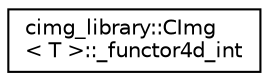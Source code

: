 digraph G
{
  edge [fontname="Helvetica",fontsize="10",labelfontname="Helvetica",labelfontsize="10"];
  node [fontname="Helvetica",fontsize="10",shape=record];
  rankdir="LR";
  Node1 [label="cimg_library::CImg\l\< T \>::_functor4d_int",height=0.2,width=0.4,color="black", fillcolor="white", style="filled",URL="$structcimg__library_1_1_c_img_1_1__functor4d__int.html"];
}
